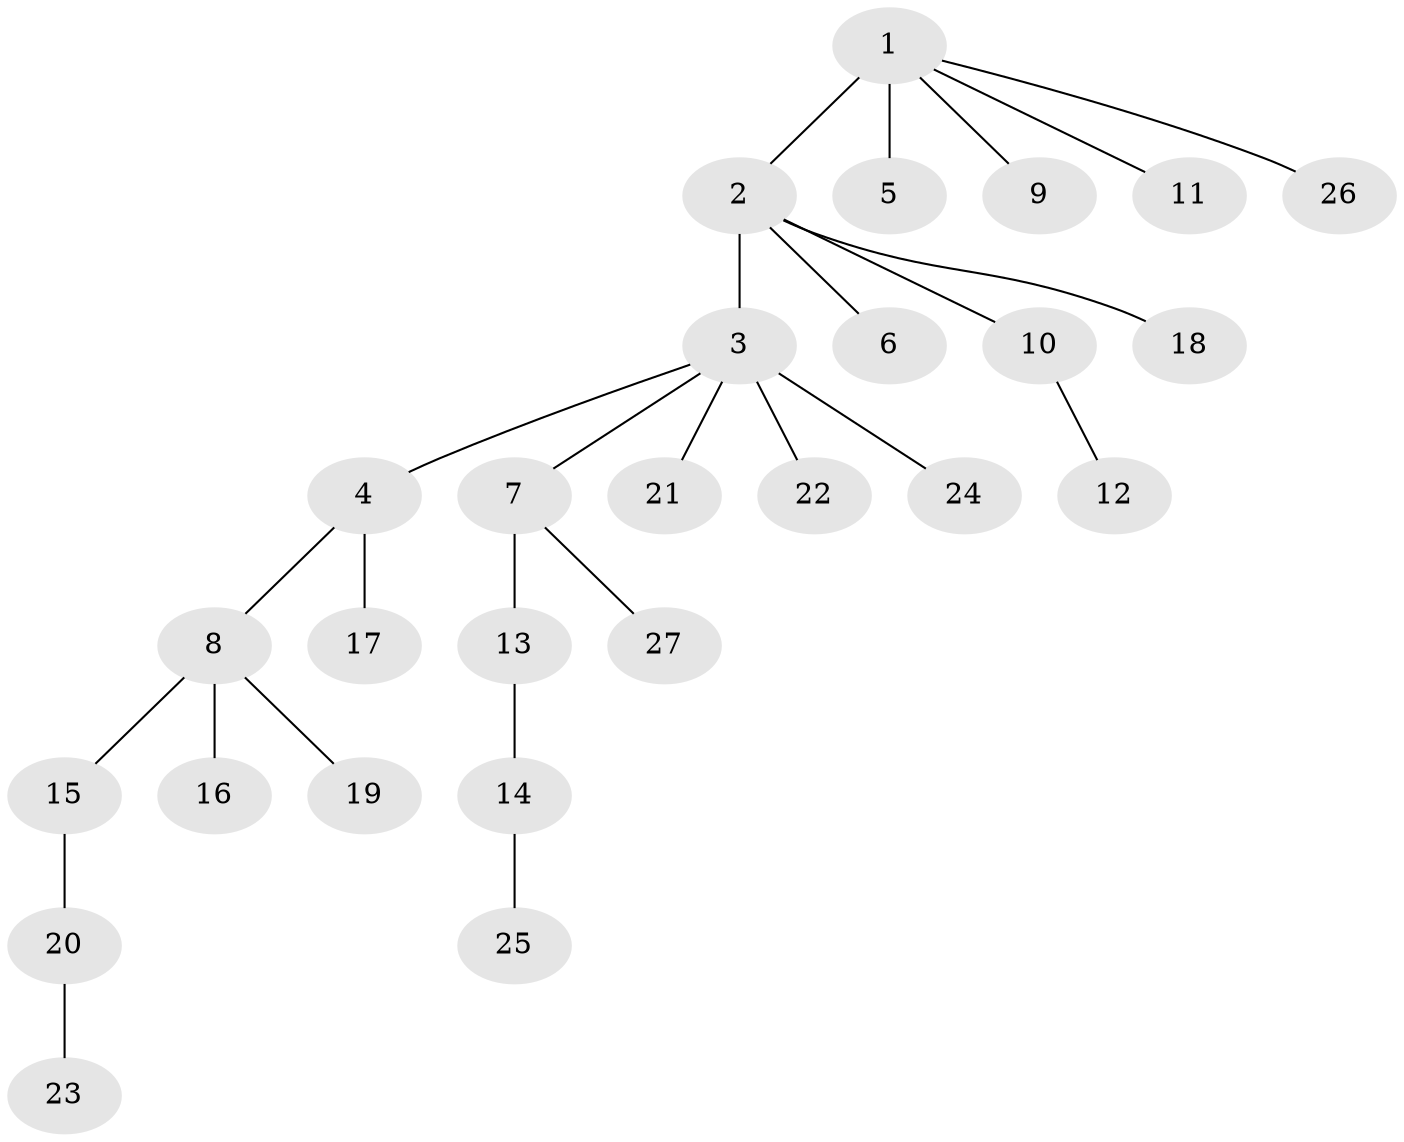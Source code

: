 // original degree distribution, {3: 0.13636363636363635, 10: 0.011363636363636364, 4: 0.03409090909090909, 6: 0.011363636363636364, 2: 0.3068181818181818, 5: 0.03409090909090909, 1: 0.4659090909090909}
// Generated by graph-tools (version 1.1) at 2025/51/03/04/25 22:51:26]
// undirected, 27 vertices, 26 edges
graph export_dot {
  node [color=gray90,style=filled];
  1;
  2;
  3;
  4;
  5;
  6;
  7;
  8;
  9;
  10;
  11;
  12;
  13;
  14;
  15;
  16;
  17;
  18;
  19;
  20;
  21;
  22;
  23;
  24;
  25;
  26;
  27;
  1 -- 2 [weight=1.0];
  1 -- 5 [weight=4.0];
  1 -- 9 [weight=1.0];
  1 -- 11 [weight=1.0];
  1 -- 26 [weight=1.0];
  2 -- 3 [weight=4.0];
  2 -- 6 [weight=1.0];
  2 -- 10 [weight=1.0];
  2 -- 18 [weight=1.0];
  3 -- 4 [weight=1.0];
  3 -- 7 [weight=1.0];
  3 -- 21 [weight=1.0];
  3 -- 22 [weight=1.0];
  3 -- 24 [weight=1.0];
  4 -- 8 [weight=1.0];
  4 -- 17 [weight=1.0];
  7 -- 13 [weight=1.0];
  7 -- 27 [weight=1.0];
  8 -- 15 [weight=1.0];
  8 -- 16 [weight=1.0];
  8 -- 19 [weight=1.0];
  10 -- 12 [weight=1.0];
  13 -- 14 [weight=2.0];
  14 -- 25 [weight=1.0];
  15 -- 20 [weight=1.0];
  20 -- 23 [weight=1.0];
}
